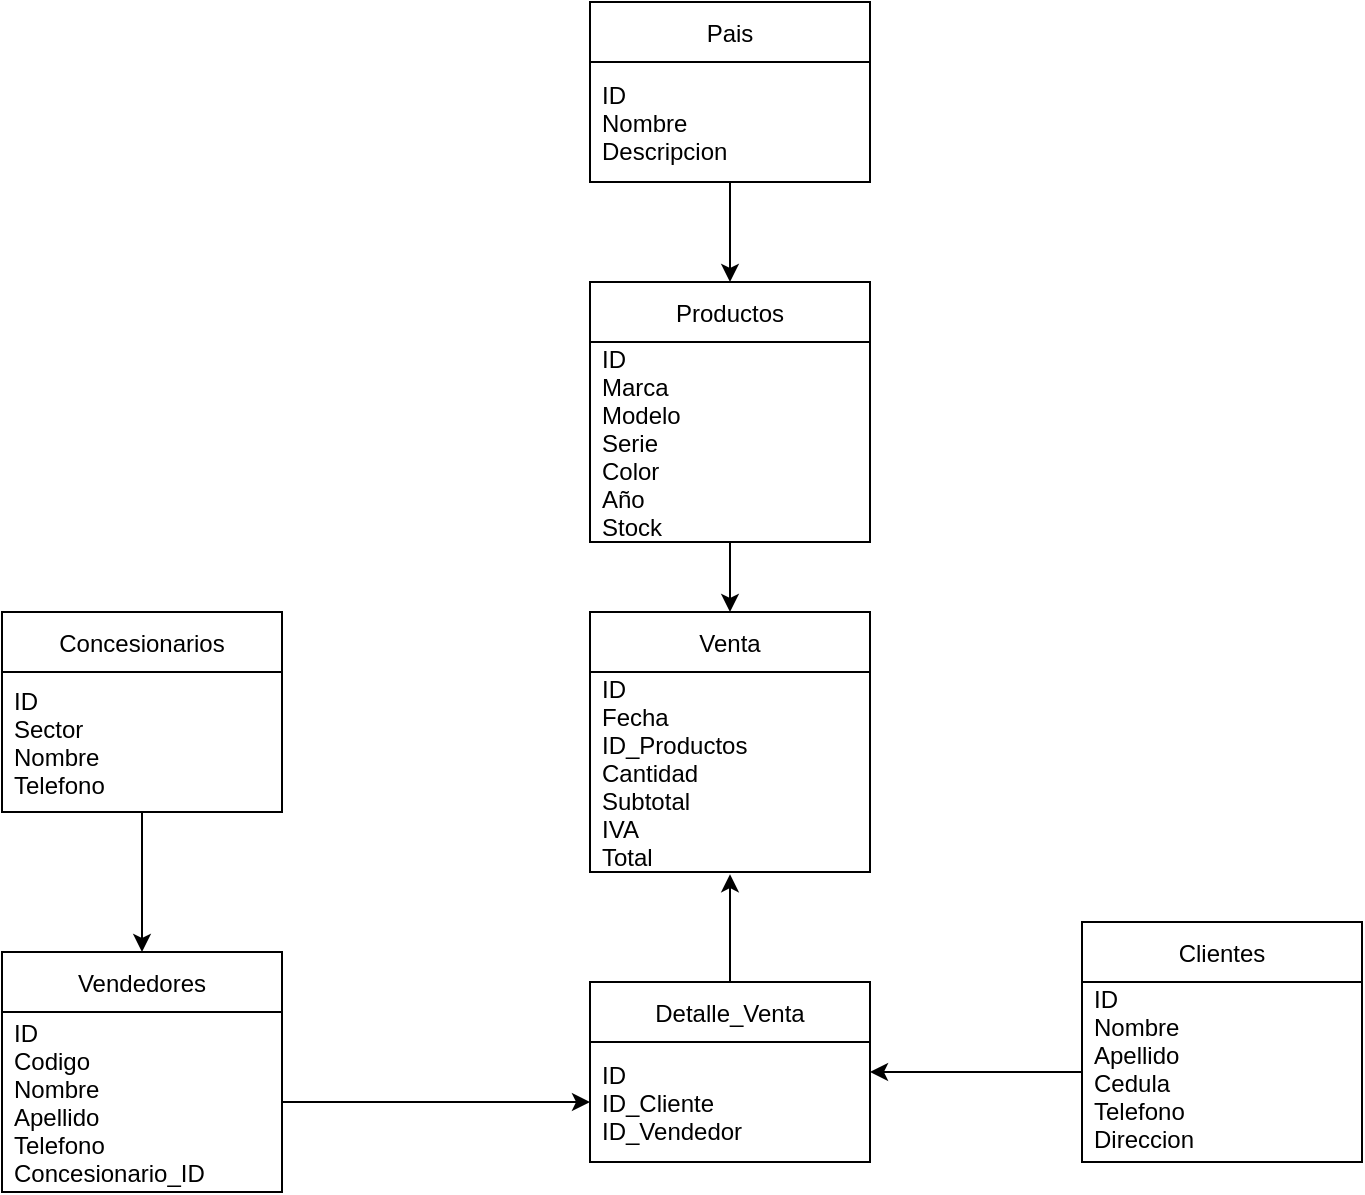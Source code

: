 <mxfile version="18.0.6" type="device"><diagram id="WDga54-08XU8Si57hGOB" name="Page-1"><mxGraphModel dx="1021" dy="512" grid="1" gridSize="10" guides="1" tooltips="1" connect="1" arrows="1" fold="1" page="1" pageScale="1" pageWidth="827" pageHeight="1169" math="0" shadow="0"><root><mxCell id="0"/><mxCell id="1" parent="0"/><mxCell id="PezYRclZtxvXpMbeIRvJ-20" style="edgeStyle=orthogonalEdgeStyle;rounded=0;orthogonalLoop=1;jettySize=auto;html=1;entryX=0.5;entryY=0;entryDx=0;entryDy=0;" parent="1" source="PezYRclZtxvXpMbeIRvJ-1" target="PezYRclZtxvXpMbeIRvJ-13" edge="1"><mxGeometry relative="1" as="geometry"/></mxCell><mxCell id="PezYRclZtxvXpMbeIRvJ-1" value="Pais" style="swimlane;fontStyle=0;childLayout=stackLayout;horizontal=1;startSize=30;horizontalStack=0;resizeParent=1;resizeParentMax=0;resizeLast=0;collapsible=1;marginBottom=0;" parent="1" vertex="1"><mxGeometry x="344" y="60" width="140" height="90" as="geometry"/></mxCell><mxCell id="PezYRclZtxvXpMbeIRvJ-2" value="ID&#10;Nombre&#10;Descripcion" style="text;strokeColor=none;fillColor=none;align=left;verticalAlign=middle;spacingLeft=4;spacingRight=4;overflow=hidden;points=[[0,0.5],[1,0.5]];portConstraint=eastwest;rotatable=0;" parent="PezYRclZtxvXpMbeIRvJ-1" vertex="1"><mxGeometry y="30" width="140" height="60" as="geometry"/></mxCell><mxCell id="PezYRclZtxvXpMbeIRvJ-19" style="edgeStyle=orthogonalEdgeStyle;rounded=0;orthogonalLoop=1;jettySize=auto;html=1;entryX=0.5;entryY=0;entryDx=0;entryDy=0;" parent="1" source="PezYRclZtxvXpMbeIRvJ-5" target="PezYRclZtxvXpMbeIRvJ-17" edge="1"><mxGeometry relative="1" as="geometry"/></mxCell><mxCell id="PezYRclZtxvXpMbeIRvJ-5" value="Concesionarios" style="swimlane;fontStyle=0;childLayout=stackLayout;horizontal=1;startSize=30;horizontalStack=0;resizeParent=1;resizeParentMax=0;resizeLast=0;collapsible=1;marginBottom=0;" parent="1" vertex="1"><mxGeometry x="50" y="365" width="140" height="100" as="geometry"/></mxCell><mxCell id="PezYRclZtxvXpMbeIRvJ-6" value="ID&#10;Sector&#10;Nombre&#10;Telefono" style="text;strokeColor=none;fillColor=none;align=left;verticalAlign=middle;spacingLeft=4;spacingRight=4;overflow=hidden;points=[[0,0.5],[1,0.5]];portConstraint=eastwest;rotatable=0;" parent="PezYRclZtxvXpMbeIRvJ-5" vertex="1"><mxGeometry y="30" width="140" height="70" as="geometry"/></mxCell><mxCell id="PezYRclZtxvXpMbeIRvJ-9" value="Clientes" style="swimlane;fontStyle=0;childLayout=stackLayout;horizontal=1;startSize=30;horizontalStack=0;resizeParent=1;resizeParentMax=0;resizeLast=0;collapsible=1;marginBottom=0;" parent="1" vertex="1"><mxGeometry x="590" y="520" width="140" height="120" as="geometry"/></mxCell><mxCell id="PezYRclZtxvXpMbeIRvJ-10" value="ID&#10;Nombre&#10;Apellido&#10;Cedula&#10;Telefono&#10;Direccion&#10;" style="text;strokeColor=none;fillColor=none;align=left;verticalAlign=middle;spacingLeft=4;spacingRight=4;overflow=hidden;points=[[0,0.5],[1,0.5]];portConstraint=eastwest;rotatable=0;" parent="PezYRclZtxvXpMbeIRvJ-9" vertex="1"><mxGeometry y="30" width="140" height="90" as="geometry"/></mxCell><mxCell id="HoRkQx1pefHMI_FX--jJ-4" style="edgeStyle=orthogonalEdgeStyle;rounded=0;orthogonalLoop=1;jettySize=auto;html=1;entryX=0.5;entryY=0;entryDx=0;entryDy=0;" edge="1" parent="1" source="PezYRclZtxvXpMbeIRvJ-13" target="PezYRclZtxvXpMbeIRvJ-23"><mxGeometry relative="1" as="geometry"/></mxCell><mxCell id="PezYRclZtxvXpMbeIRvJ-13" value="Productos" style="swimlane;fontStyle=0;childLayout=stackLayout;horizontal=1;startSize=30;horizontalStack=0;resizeParent=1;resizeParentMax=0;resizeLast=0;collapsible=1;marginBottom=0;" parent="1" vertex="1"><mxGeometry x="344" y="200" width="140" height="130" as="geometry"/></mxCell><mxCell id="PezYRclZtxvXpMbeIRvJ-14" value="ID&#10;Marca&#10;Modelo&#10;Serie&#10;Color&#10;Año&#10;Stock" style="text;strokeColor=none;fillColor=none;align=left;verticalAlign=middle;spacingLeft=4;spacingRight=4;overflow=hidden;points=[[0,0.5],[1,0.5]];portConstraint=eastwest;rotatable=0;" parent="PezYRclZtxvXpMbeIRvJ-13" vertex="1"><mxGeometry y="30" width="140" height="100" as="geometry"/></mxCell><mxCell id="PezYRclZtxvXpMbeIRvJ-17" value="Vendedores" style="swimlane;fontStyle=0;childLayout=stackLayout;horizontal=1;startSize=30;horizontalStack=0;resizeParent=1;resizeParentMax=0;resizeLast=0;collapsible=1;marginBottom=0;" parent="1" vertex="1"><mxGeometry x="50" y="535" width="140" height="120" as="geometry"/></mxCell><mxCell id="PezYRclZtxvXpMbeIRvJ-18" value="ID&#10;Codigo&#10;Nombre&#10;Apellido&#10;Telefono&#10;Concesionario_ID" style="text;strokeColor=none;fillColor=none;align=left;verticalAlign=middle;spacingLeft=4;spacingRight=4;overflow=hidden;points=[[0,0.5],[1,0.5]];portConstraint=eastwest;rotatable=0;" parent="PezYRclZtxvXpMbeIRvJ-17" vertex="1"><mxGeometry y="30" width="140" height="90" as="geometry"/></mxCell><mxCell id="HoRkQx1pefHMI_FX--jJ-3" style="edgeStyle=orthogonalEdgeStyle;rounded=0;orthogonalLoop=1;jettySize=auto;html=1;exitX=0.5;exitY=0;exitDx=0;exitDy=0;entryX=0.5;entryY=1.011;entryDx=0;entryDy=0;entryPerimeter=0;" edge="1" parent="1" source="PezYRclZtxvXpMbeIRvJ-21" target="PezYRclZtxvXpMbeIRvJ-24"><mxGeometry relative="1" as="geometry"><Array as="points"><mxPoint x="414" y="510"/><mxPoint x="414" y="510"/></Array></mxGeometry></mxCell><mxCell id="PezYRclZtxvXpMbeIRvJ-21" value="Detalle_Venta" style="swimlane;fontStyle=0;childLayout=stackLayout;horizontal=1;startSize=30;horizontalStack=0;resizeParent=1;resizeParentMax=0;resizeLast=0;collapsible=1;marginBottom=0;" parent="1" vertex="1"><mxGeometry x="344" y="550" width="140" height="90" as="geometry"/></mxCell><mxCell id="PezYRclZtxvXpMbeIRvJ-22" value="ID&#10;ID_Cliente&#10;ID_Vendedor" style="text;strokeColor=none;fillColor=none;align=left;verticalAlign=middle;spacingLeft=4;spacingRight=4;overflow=hidden;points=[[0,0.5],[1,0.5]];portConstraint=eastwest;rotatable=0;" parent="PezYRclZtxvXpMbeIRvJ-21" vertex="1"><mxGeometry y="30" width="140" height="60" as="geometry"/></mxCell><mxCell id="PezYRclZtxvXpMbeIRvJ-23" value="Venta" style="swimlane;fontStyle=0;childLayout=stackLayout;horizontal=1;startSize=30;horizontalStack=0;resizeParent=1;resizeParentMax=0;resizeLast=0;collapsible=1;marginBottom=0;" parent="1" vertex="1"><mxGeometry x="344" y="365" width="140" height="130" as="geometry"/></mxCell><mxCell id="PezYRclZtxvXpMbeIRvJ-24" value="ID&#10;Fecha&#10;ID_Productos&#10;Cantidad&#10;Subtotal&#10;IVA&#10;Total" style="text;strokeColor=none;fillColor=none;align=left;verticalAlign=middle;spacingLeft=4;spacingRight=4;overflow=hidden;points=[[0,0.5],[1,0.5]];portConstraint=eastwest;rotatable=0;" parent="PezYRclZtxvXpMbeIRvJ-23" vertex="1"><mxGeometry y="30" width="140" height="100" as="geometry"/></mxCell><mxCell id="HoRkQx1pefHMI_FX--jJ-1" style="edgeStyle=orthogonalEdgeStyle;rounded=0;orthogonalLoop=1;jettySize=auto;html=1;exitX=0;exitY=0.5;exitDx=0;exitDy=0;entryX=1;entryY=0.5;entryDx=0;entryDy=0;" edge="1" parent="1" source="PezYRclZtxvXpMbeIRvJ-10" target="PezYRclZtxvXpMbeIRvJ-21"><mxGeometry relative="1" as="geometry"/></mxCell><mxCell id="HoRkQx1pefHMI_FX--jJ-2" style="edgeStyle=orthogonalEdgeStyle;rounded=0;orthogonalLoop=1;jettySize=auto;html=1;exitX=1;exitY=0.5;exitDx=0;exitDy=0;entryX=0;entryY=0.5;entryDx=0;entryDy=0;" edge="1" parent="1" source="PezYRclZtxvXpMbeIRvJ-18" target="PezYRclZtxvXpMbeIRvJ-22"><mxGeometry relative="1" as="geometry"/></mxCell></root></mxGraphModel></diagram></mxfile>